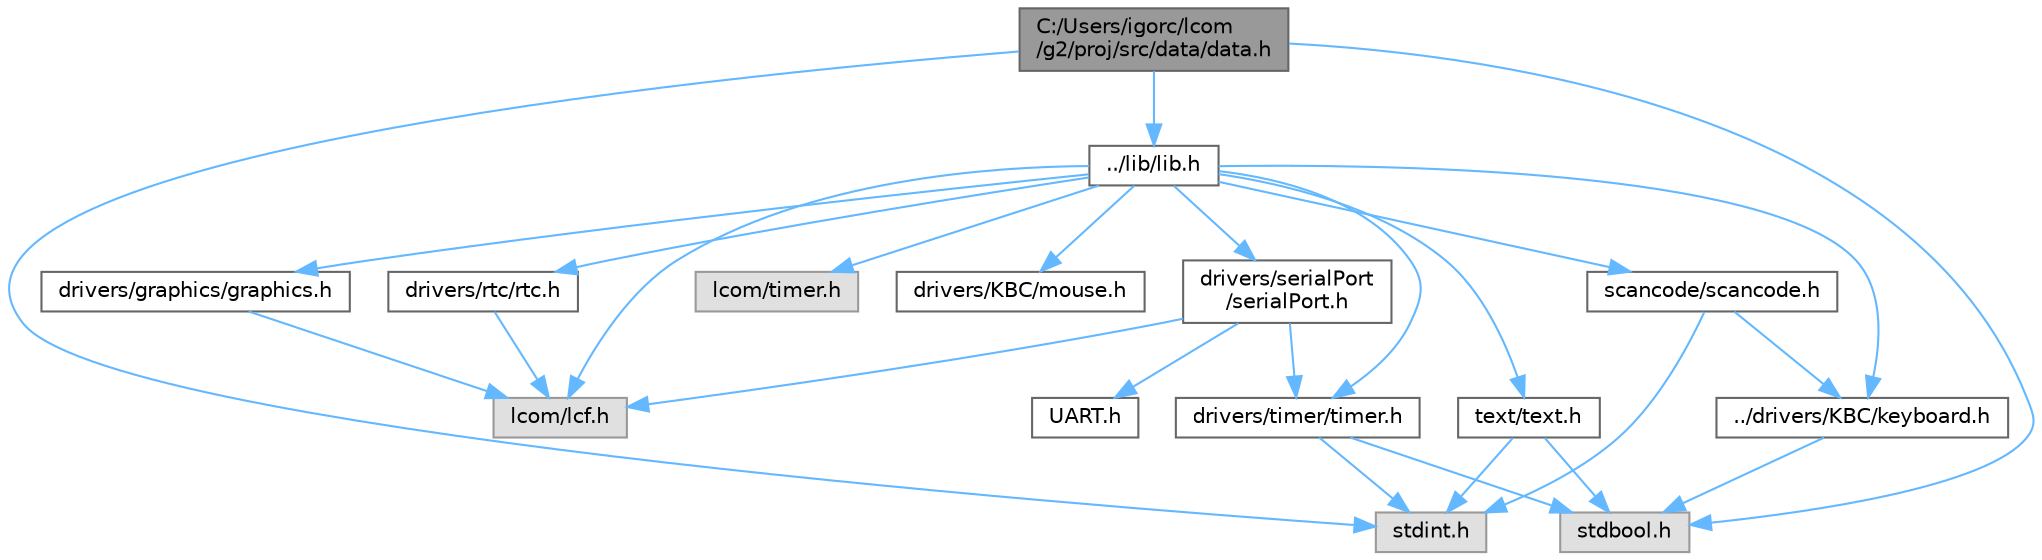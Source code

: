 digraph "C:/Users/igorc/lcom/g2/proj/src/data/data.h"
{
 // LATEX_PDF_SIZE
  bgcolor="transparent";
  edge [fontname=Helvetica,fontsize=10,labelfontname=Helvetica,labelfontsize=10];
  node [fontname=Helvetica,fontsize=10,shape=box,height=0.2,width=0.4];
  Node1 [id="Node000001",label="C:/Users/igorc/lcom\l/g2/proj/src/data/data.h",height=0.2,width=0.4,color="gray40", fillcolor="grey60", style="filled", fontcolor="black",tooltip=" "];
  Node1 -> Node2 [id="edge26_Node000001_Node000002",color="steelblue1",style="solid",tooltip=" "];
  Node2 [id="Node000002",label="stdint.h",height=0.2,width=0.4,color="grey60", fillcolor="#E0E0E0", style="filled",tooltip=" "];
  Node1 -> Node3 [id="edge27_Node000001_Node000003",color="steelblue1",style="solid",tooltip=" "];
  Node3 [id="Node000003",label="stdbool.h",height=0.2,width=0.4,color="grey60", fillcolor="#E0E0E0", style="filled",tooltip=" "];
  Node1 -> Node4 [id="edge28_Node000001_Node000004",color="steelblue1",style="solid",tooltip=" "];
  Node4 [id="Node000004",label="../lib/lib.h",height=0.2,width=0.4,color="grey40", fillcolor="white", style="filled",URL="$lib_8h.html",tooltip=" "];
  Node4 -> Node5 [id="edge29_Node000004_Node000005",color="steelblue1",style="solid",tooltip=" "];
  Node5 [id="Node000005",label="lcom/lcf.h",height=0.2,width=0.4,color="grey60", fillcolor="#E0E0E0", style="filled",tooltip=" "];
  Node4 -> Node6 [id="edge30_Node000004_Node000006",color="steelblue1",style="solid",tooltip=" "];
  Node6 [id="Node000006",label="text/text.h",height=0.2,width=0.4,color="grey40", fillcolor="white", style="filled",URL="$text_8h.html",tooltip=" "];
  Node6 -> Node2 [id="edge31_Node000006_Node000002",color="steelblue1",style="solid",tooltip=" "];
  Node6 -> Node3 [id="edge32_Node000006_Node000003",color="steelblue1",style="solid",tooltip=" "];
  Node4 -> Node7 [id="edge33_Node000004_Node000007",color="steelblue1",style="solid",tooltip=" "];
  Node7 [id="Node000007",label="scancode/scancode.h",height=0.2,width=0.4,color="grey40", fillcolor="white", style="filled",URL="$scancode_8h.html",tooltip=" "];
  Node7 -> Node2 [id="edge34_Node000007_Node000002",color="steelblue1",style="solid",tooltip=" "];
  Node7 -> Node8 [id="edge35_Node000007_Node000008",color="steelblue1",style="solid",tooltip=" "];
  Node8 [id="Node000008",label="../drivers/KBC/keyboard.h",height=0.2,width=0.4,color="grey40", fillcolor="white", style="filled",URL="$keyboard_8h.html",tooltip=" "];
  Node8 -> Node3 [id="edge36_Node000008_Node000003",color="steelblue1",style="solid",tooltip=" "];
  Node4 -> Node9 [id="edge37_Node000004_Node000009",color="steelblue1",style="solid",tooltip=" "];
  Node9 [id="Node000009",label="lcom/timer.h",height=0.2,width=0.4,color="grey60", fillcolor="#E0E0E0", style="filled",tooltip=" "];
  Node4 -> Node10 [id="edge38_Node000004_Node000010",color="steelblue1",style="solid",tooltip=" "];
  Node10 [id="Node000010",label="drivers/timer/timer.h",height=0.2,width=0.4,color="grey40", fillcolor="white", style="filled",URL="$timer_8h.html",tooltip=" "];
  Node10 -> Node3 [id="edge39_Node000010_Node000003",color="steelblue1",style="solid",tooltip=" "];
  Node10 -> Node2 [id="edge40_Node000010_Node000002",color="steelblue1",style="solid",tooltip=" "];
  Node4 -> Node11 [id="edge41_Node000004_Node000011",color="steelblue1",style="solid",tooltip=" "];
  Node11 [id="Node000011",label="drivers/graphics/graphics.h",height=0.2,width=0.4,color="grey40", fillcolor="white", style="filled",URL="$graphics_8h.html",tooltip=" "];
  Node11 -> Node5 [id="edge42_Node000011_Node000005",color="steelblue1",style="solid",tooltip=" "];
  Node4 -> Node8 [id="edge43_Node000004_Node000008",color="steelblue1",style="solid",tooltip=" "];
  Node4 -> Node12 [id="edge44_Node000004_Node000012",color="steelblue1",style="solid",tooltip=" "];
  Node12 [id="Node000012",label="drivers/KBC/mouse.h",height=0.2,width=0.4,color="grey40", fillcolor="white", style="filled",URL="$mouse_8h.html",tooltip=" "];
  Node4 -> Node13 [id="edge45_Node000004_Node000013",color="steelblue1",style="solid",tooltip=" "];
  Node13 [id="Node000013",label="drivers/serialPort\l/serialPort.h",height=0.2,width=0.4,color="grey40", fillcolor="white", style="filled",URL="$serialPort_8h.html",tooltip=" "];
  Node13 -> Node5 [id="edge46_Node000013_Node000005",color="steelblue1",style="solid",tooltip=" "];
  Node13 -> Node10 [id="edge47_Node000013_Node000010",color="steelblue1",style="solid",tooltip=" "];
  Node13 -> Node14 [id="edge48_Node000013_Node000014",color="steelblue1",style="solid",tooltip=" "];
  Node14 [id="Node000014",label="UART.h",height=0.2,width=0.4,color="grey40", fillcolor="white", style="filled",URL="$UART_8h.html",tooltip=" "];
  Node4 -> Node15 [id="edge49_Node000004_Node000015",color="steelblue1",style="solid",tooltip=" "];
  Node15 [id="Node000015",label="drivers/rtc/rtc.h",height=0.2,width=0.4,color="grey40", fillcolor="white", style="filled",URL="$rtc_8h.html",tooltip=" "];
  Node15 -> Node5 [id="edge50_Node000015_Node000005",color="steelblue1",style="solid",tooltip=" "];
}

